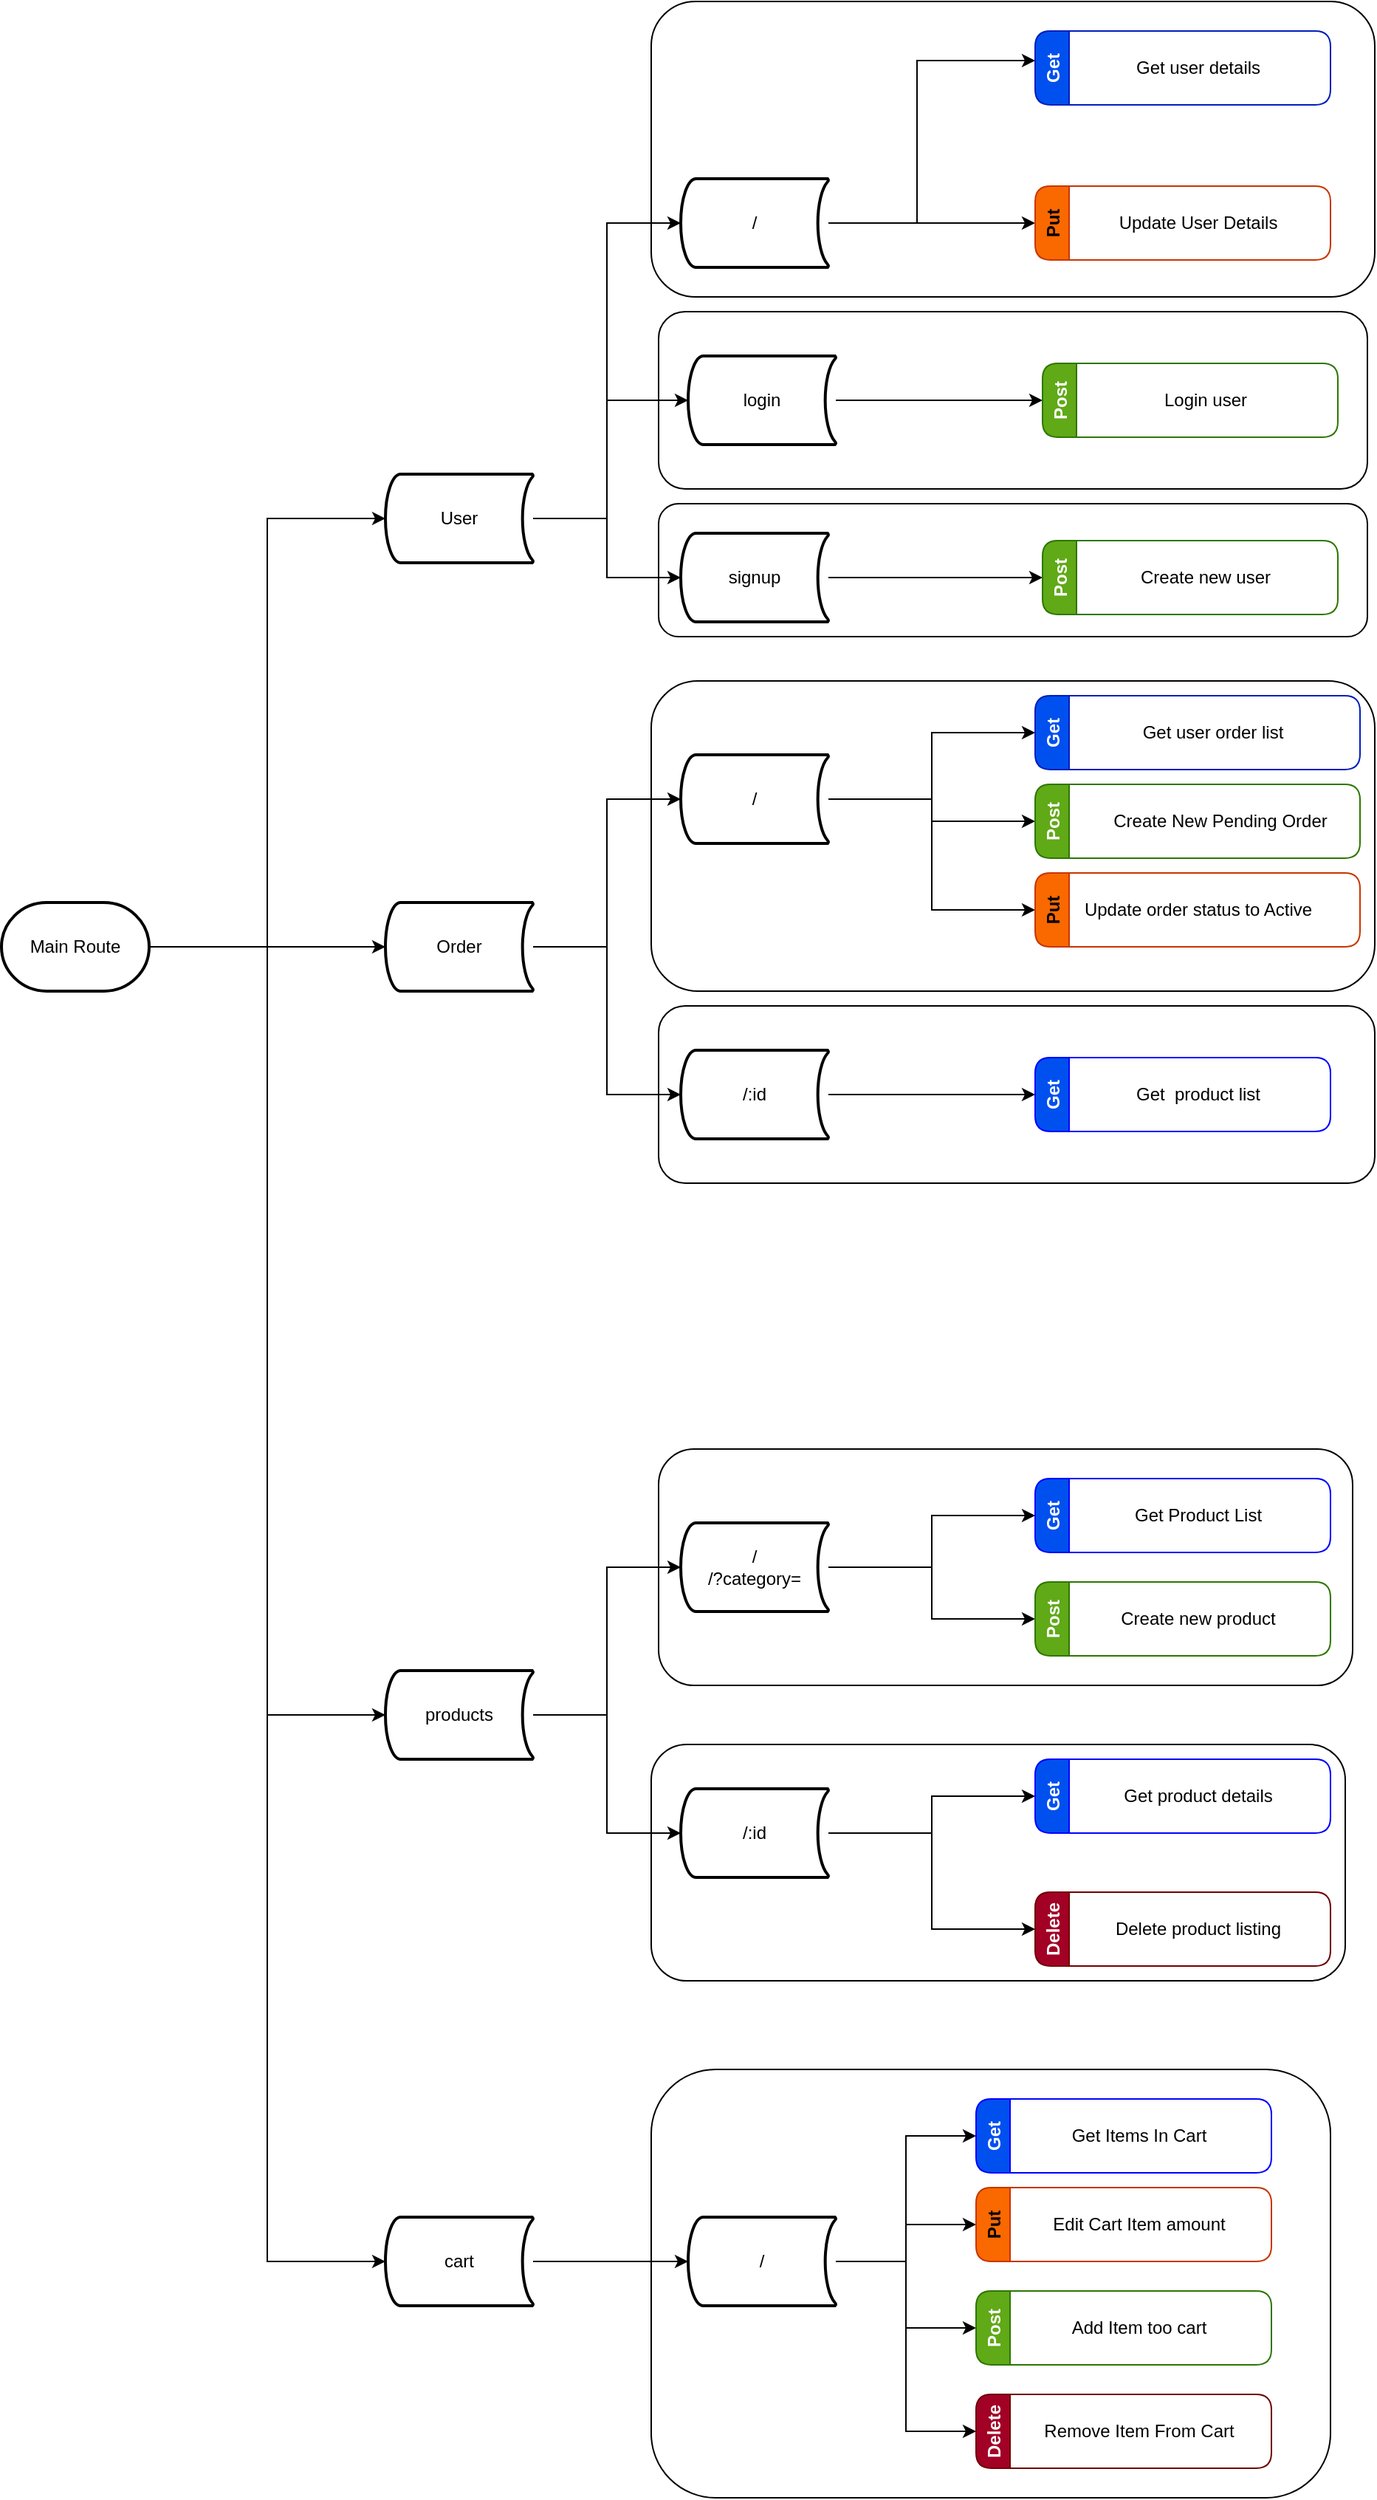 <mxfile version="19.0.3" type="device"><diagram id="nZ7SudFiqUvSSSgaW7J3" name="Page-1"><mxGraphModel dx="1597" dy="2086" grid="1" gridSize="10" guides="1" tooltips="1" connect="1" arrows="1" fold="1" page="1" pageScale="1" pageWidth="850" pageHeight="1100" math="0" shadow="0"><root><mxCell id="0"/><mxCell id="1" parent="0"/><mxCell id="utoI6_6kBgc8nuwsAvws-94" value="" style="rounded=1;whiteSpace=wrap;html=1;" parent="1" vertex="1"><mxGeometry x="540" y="1010" width="460" height="290" as="geometry"/></mxCell><mxCell id="utoI6_6kBgc8nuwsAvws-71" value="" style="rounded=1;whiteSpace=wrap;html=1;" parent="1" vertex="1"><mxGeometry x="540" y="790" width="470" height="160" as="geometry"/></mxCell><mxCell id="utoI6_6kBgc8nuwsAvws-62" value="" style="rounded=1;whiteSpace=wrap;html=1;" parent="1" vertex="1"><mxGeometry x="545" y="590" width="470" height="160" as="geometry"/></mxCell><mxCell id="utoI6_6kBgc8nuwsAvws-58" value="" style="rounded=1;whiteSpace=wrap;html=1;" parent="1" vertex="1"><mxGeometry x="545" y="-50" width="480" height="90" as="geometry"/></mxCell><mxCell id="utoI6_6kBgc8nuwsAvws-57" value="" style="rounded=1;whiteSpace=wrap;html=1;" parent="1" vertex="1"><mxGeometry x="545" y="-180" width="480" height="120" as="geometry"/></mxCell><mxCell id="utoI6_6kBgc8nuwsAvws-55" value="" style="rounded=1;whiteSpace=wrap;html=1;" parent="1" vertex="1"><mxGeometry x="540" y="-390" width="490" height="200" as="geometry"/></mxCell><mxCell id="utoI6_6kBgc8nuwsAvws-54" value="" style="rounded=1;whiteSpace=wrap;html=1;" parent="1" vertex="1"><mxGeometry x="545" y="290" width="485" height="120" as="geometry"/></mxCell><mxCell id="utoI6_6kBgc8nuwsAvws-53" value="" style="rounded=1;whiteSpace=wrap;html=1;" parent="1" vertex="1"><mxGeometry x="540" y="70" width="490" height="210" as="geometry"/></mxCell><mxCell id="utoI6_6kBgc8nuwsAvws-2" style="edgeStyle=orthogonalEdgeStyle;rounded=0;orthogonalLoop=1;jettySize=auto;html=1;entryX=0;entryY=0.5;entryDx=0;entryDy=0;entryPerimeter=0;" parent="1" source="utoI6_6kBgc8nuwsAvws-1" target="utoI6_6kBgc8nuwsAvws-3" edge="1"><mxGeometry relative="1" as="geometry"><mxPoint x="320" y="250" as="targetPoint"/></mxGeometry></mxCell><mxCell id="utoI6_6kBgc8nuwsAvws-6" style="edgeStyle=orthogonalEdgeStyle;rounded=0;orthogonalLoop=1;jettySize=auto;html=1;entryX=0;entryY=0.5;entryDx=0;entryDy=0;entryPerimeter=0;" parent="1" source="utoI6_6kBgc8nuwsAvws-1" target="utoI6_6kBgc8nuwsAvws-4" edge="1"><mxGeometry relative="1" as="geometry"><Array as="points"><mxPoint x="360" y="250"/></Array></mxGeometry></mxCell><mxCell id="utoI6_6kBgc8nuwsAvws-7" style="edgeStyle=orthogonalEdgeStyle;rounded=0;orthogonalLoop=1;jettySize=auto;html=1;entryX=0;entryY=0.5;entryDx=0;entryDy=0;entryPerimeter=0;" parent="1" source="utoI6_6kBgc8nuwsAvws-1" target="utoI6_6kBgc8nuwsAvws-5" edge="1"><mxGeometry relative="1" as="geometry"/></mxCell><mxCell id="utoI6_6kBgc8nuwsAvws-75" style="edgeStyle=orthogonalEdgeStyle;rounded=0;orthogonalLoop=1;jettySize=auto;html=1;entryX=0;entryY=0.5;entryDx=0;entryDy=0;entryPerimeter=0;" parent="1" source="utoI6_6kBgc8nuwsAvws-1" target="utoI6_6kBgc8nuwsAvws-74" edge="1"><mxGeometry relative="1" as="geometry"/></mxCell><mxCell id="utoI6_6kBgc8nuwsAvws-1" value="Main Route" style="strokeWidth=2;html=1;shape=mxgraph.flowchart.terminator;whiteSpace=wrap;" parent="1" vertex="1"><mxGeometry x="100" y="220" width="100" height="60" as="geometry"/></mxCell><mxCell id="utoI6_6kBgc8nuwsAvws-10" value="" style="edgeStyle=orthogonalEdgeStyle;rounded=0;orthogonalLoop=1;jettySize=auto;html=1;" parent="1" source="utoI6_6kBgc8nuwsAvws-3" target="utoI6_6kBgc8nuwsAvws-9" edge="1"><mxGeometry relative="1" as="geometry"><Array as="points"><mxPoint x="510" y="-40"/><mxPoint x="510" y="-120"/></Array></mxGeometry></mxCell><mxCell id="utoI6_6kBgc8nuwsAvws-12" value="" style="edgeStyle=orthogonalEdgeStyle;rounded=0;orthogonalLoop=1;jettySize=auto;html=1;" parent="1" source="utoI6_6kBgc8nuwsAvws-3" target="utoI6_6kBgc8nuwsAvws-11" edge="1"><mxGeometry relative="1" as="geometry"/></mxCell><mxCell id="utoI6_6kBgc8nuwsAvws-16" value="" style="edgeStyle=orthogonalEdgeStyle;rounded=0;orthogonalLoop=1;jettySize=auto;html=1;" parent="1" source="utoI6_6kBgc8nuwsAvws-3" target="utoI6_6kBgc8nuwsAvws-15" edge="1"><mxGeometry relative="1" as="geometry"><Array as="points"><mxPoint x="510" y="-40"/><mxPoint x="510" y="-240"/></Array></mxGeometry></mxCell><mxCell id="utoI6_6kBgc8nuwsAvws-3" value="User" style="strokeWidth=2;html=1;shape=mxgraph.flowchart.stored_data;whiteSpace=wrap;" parent="1" vertex="1"><mxGeometry x="360" y="-70" width="100" height="60" as="geometry"/></mxCell><mxCell id="utoI6_6kBgc8nuwsAvws-33" value="" style="edgeStyle=orthogonalEdgeStyle;rounded=0;orthogonalLoop=1;jettySize=auto;html=1;entryX=0;entryY=0.5;entryDx=0;entryDy=0;entryPerimeter=0;" parent="1" source="utoI6_6kBgc8nuwsAvws-4" target="utoI6_6kBgc8nuwsAvws-32" edge="1"><mxGeometry relative="1" as="geometry"><mxPoint x="570" y="150" as="targetPoint"/><Array as="points"><mxPoint x="510" y="250"/><mxPoint x="510" y="150"/></Array></mxGeometry></mxCell><mxCell id="utoI6_6kBgc8nuwsAvws-35" value="" style="edgeStyle=orthogonalEdgeStyle;rounded=0;orthogonalLoop=1;jettySize=auto;html=1;" parent="1" source="utoI6_6kBgc8nuwsAvws-4" target="utoI6_6kBgc8nuwsAvws-34" edge="1"><mxGeometry relative="1" as="geometry"><Array as="points"><mxPoint x="510" y="250"/><mxPoint x="510" y="350"/></Array></mxGeometry></mxCell><mxCell id="utoI6_6kBgc8nuwsAvws-4" value="Order" style="strokeWidth=2;html=1;shape=mxgraph.flowchart.stored_data;whiteSpace=wrap;" parent="1" vertex="1"><mxGeometry x="360" y="220" width="100" height="60" as="geometry"/></mxCell><mxCell id="utoI6_6kBgc8nuwsAvws-14" value="" style="edgeStyle=orthogonalEdgeStyle;rounded=0;orthogonalLoop=1;jettySize=auto;html=1;" parent="1" source="utoI6_6kBgc8nuwsAvws-5" target="utoI6_6kBgc8nuwsAvws-13" edge="1"><mxGeometry relative="1" as="geometry"><Array as="points"><mxPoint x="510" y="770"/><mxPoint x="510" y="670"/></Array></mxGeometry></mxCell><mxCell id="utoI6_6kBgc8nuwsAvws-61" value="" style="edgeStyle=orthogonalEdgeStyle;rounded=0;orthogonalLoop=1;jettySize=auto;html=1;" parent="1" source="utoI6_6kBgc8nuwsAvws-5" target="utoI6_6kBgc8nuwsAvws-60" edge="1"><mxGeometry relative="1" as="geometry"><Array as="points"><mxPoint x="510" y="770"/><mxPoint x="510" y="850"/></Array></mxGeometry></mxCell><mxCell id="utoI6_6kBgc8nuwsAvws-5" value="products" style="strokeWidth=2;html=1;shape=mxgraph.flowchart.stored_data;whiteSpace=wrap;" parent="1" vertex="1"><mxGeometry x="360" y="740" width="100" height="60" as="geometry"/></mxCell><mxCell id="utoI6_6kBgc8nuwsAvws-25" style="edgeStyle=orthogonalEdgeStyle;rounded=0;orthogonalLoop=1;jettySize=auto;html=1;entryX=0;entryY=0.5;entryDx=0;entryDy=0;" parent="1" source="utoI6_6kBgc8nuwsAvws-9" target="utoI6_6kBgc8nuwsAvws-23" edge="1"><mxGeometry relative="1" as="geometry"/></mxCell><mxCell id="utoI6_6kBgc8nuwsAvws-9" value="login" style="strokeWidth=2;html=1;shape=mxgraph.flowchart.stored_data;whiteSpace=wrap;" parent="1" vertex="1"><mxGeometry x="565" y="-150" width="100" height="60" as="geometry"/></mxCell><mxCell id="utoI6_6kBgc8nuwsAvws-27" style="edgeStyle=orthogonalEdgeStyle;rounded=0;orthogonalLoop=1;jettySize=auto;html=1;entryX=0;entryY=0.5;entryDx=0;entryDy=0;" parent="1" source="utoI6_6kBgc8nuwsAvws-11" target="utoI6_6kBgc8nuwsAvws-26" edge="1"><mxGeometry relative="1" as="geometry"/></mxCell><mxCell id="utoI6_6kBgc8nuwsAvws-11" value="signup" style="strokeWidth=2;html=1;shape=mxgraph.flowchart.stored_data;whiteSpace=wrap;" parent="1" vertex="1"><mxGeometry x="560" y="-30" width="100" height="60" as="geometry"/></mxCell><mxCell id="utoI6_6kBgc8nuwsAvws-72" style="edgeStyle=orthogonalEdgeStyle;rounded=0;orthogonalLoop=1;jettySize=auto;html=1;entryX=0;entryY=0.5;entryDx=0;entryDy=0;" parent="1" source="utoI6_6kBgc8nuwsAvws-13" target="utoI6_6kBgc8nuwsAvws-67" edge="1"><mxGeometry relative="1" as="geometry"/></mxCell><mxCell id="utoI6_6kBgc8nuwsAvws-73" style="edgeStyle=orthogonalEdgeStyle;rounded=0;orthogonalLoop=1;jettySize=auto;html=1;" parent="1" source="utoI6_6kBgc8nuwsAvws-13" target="utoI6_6kBgc8nuwsAvws-69" edge="1"><mxGeometry relative="1" as="geometry"/></mxCell><mxCell id="utoI6_6kBgc8nuwsAvws-13" value="/&lt;br&gt;/?category=" style="strokeWidth=2;html=1;shape=mxgraph.flowchart.stored_data;whiteSpace=wrap;" parent="1" vertex="1"><mxGeometry x="560" y="640" width="100" height="60" as="geometry"/></mxCell><mxCell id="utoI6_6kBgc8nuwsAvws-17" style="edgeStyle=orthogonalEdgeStyle;rounded=0;orthogonalLoop=1;jettySize=auto;html=1;" parent="1" source="utoI6_6kBgc8nuwsAvws-15" target="utoI6_6kBgc8nuwsAvws-18" edge="1"><mxGeometry relative="1" as="geometry"><mxPoint x="770" y="-340" as="targetPoint"/><Array as="points"><mxPoint x="720" y="-240"/><mxPoint x="720" y="-350"/></Array></mxGeometry></mxCell><mxCell id="utoI6_6kBgc8nuwsAvws-20" style="edgeStyle=orthogonalEdgeStyle;rounded=0;orthogonalLoop=1;jettySize=auto;html=1;entryX=0;entryY=0.5;entryDx=0;entryDy=0;" parent="1" source="utoI6_6kBgc8nuwsAvws-15" target="utoI6_6kBgc8nuwsAvws-24" edge="1"><mxGeometry relative="1" as="geometry"><mxPoint x="800" y="-240" as="targetPoint"/></mxGeometry></mxCell><mxCell id="utoI6_6kBgc8nuwsAvws-15" value="/" style="strokeWidth=2;html=1;shape=mxgraph.flowchart.stored_data;whiteSpace=wrap;" parent="1" vertex="1"><mxGeometry x="560" y="-270" width="100" height="60" as="geometry"/></mxCell><mxCell id="utoI6_6kBgc8nuwsAvws-18" value="Get" style="swimlane;horizontal=0;fillColor=#0050ef;fontColor=#ffffff;strokeColor=#001DBC;rounded=1;" parent="1" vertex="1"><mxGeometry x="800" y="-370" width="200" height="50" as="geometry"/></mxCell><mxCell id="utoI6_6kBgc8nuwsAvws-29" value="Get user details" style="text;html=1;align=center;verticalAlign=middle;resizable=0;points=[];autosize=1;strokeColor=none;fillColor=none;" parent="utoI6_6kBgc8nuwsAvws-18" vertex="1"><mxGeometry x="60" y="15" width="100" height="20" as="geometry"/></mxCell><mxCell id="utoI6_6kBgc8nuwsAvws-23" value="Post" style="swimlane;horizontal=0;fillColor=#60a917;fontColor=#ffffff;strokeColor=#2D7600;startSize=23;rounded=1;" parent="1" vertex="1"><mxGeometry x="805" y="-145" width="200" height="50" as="geometry"/></mxCell><mxCell id="utoI6_6kBgc8nuwsAvws-30" value="Login user" style="text;html=1;align=center;verticalAlign=middle;resizable=0;points=[];autosize=1;strokeColor=none;fillColor=none;" parent="utoI6_6kBgc8nuwsAvws-23" vertex="1"><mxGeometry x="75" y="15" width="70" height="20" as="geometry"/></mxCell><mxCell id="utoI6_6kBgc8nuwsAvws-24" value="Put" style="swimlane;horizontal=0;fillColor=#fa6800;fontColor=#000000;strokeColor=#C73500;startSize=23;rounded=1;" parent="1" vertex="1"><mxGeometry x="800" y="-265" width="200" height="50" as="geometry"/></mxCell><mxCell id="utoI6_6kBgc8nuwsAvws-28" value="Update User Details" style="text;html=1;align=center;verticalAlign=middle;resizable=0;points=[];autosize=1;strokeColor=none;fillColor=none;" parent="utoI6_6kBgc8nuwsAvws-24" vertex="1"><mxGeometry x="50" y="15" width="120" height="20" as="geometry"/></mxCell><mxCell id="utoI6_6kBgc8nuwsAvws-26" value="Post" style="swimlane;horizontal=0;fillColor=#60a917;fontColor=#ffffff;strokeColor=#2D7600;startSize=23;rounded=1;" parent="1" vertex="1"><mxGeometry x="805" y="-25" width="200" height="50" as="geometry"/></mxCell><mxCell id="utoI6_6kBgc8nuwsAvws-31" value="Create new user" style="text;html=1;align=center;verticalAlign=middle;resizable=0;points=[];autosize=1;strokeColor=none;fillColor=none;" parent="utoI6_6kBgc8nuwsAvws-26" vertex="1"><mxGeometry x="60" y="15" width="100" height="20" as="geometry"/></mxCell><mxCell id="utoI6_6kBgc8nuwsAvws-38" style="edgeStyle=orthogonalEdgeStyle;rounded=0;orthogonalLoop=1;jettySize=auto;html=1;entryX=0;entryY=0.5;entryDx=0;entryDy=0;" parent="1" source="utoI6_6kBgc8nuwsAvws-32" target="utoI6_6kBgc8nuwsAvws-36" edge="1"><mxGeometry relative="1" as="geometry"/></mxCell><mxCell id="utoI6_6kBgc8nuwsAvws-42" style="edgeStyle=orthogonalEdgeStyle;rounded=0;orthogonalLoop=1;jettySize=auto;html=1;entryX=0;entryY=0.5;entryDx=0;entryDy=0;" parent="1" source="utoI6_6kBgc8nuwsAvws-32" target="utoI6_6kBgc8nuwsAvws-40" edge="1"><mxGeometry relative="1" as="geometry"/></mxCell><mxCell id="7CZw5rfsKFWekNT_FiO_-4" style="edgeStyle=orthogonalEdgeStyle;rounded=0;orthogonalLoop=1;jettySize=auto;html=1;entryX=0;entryY=0.5;entryDx=0;entryDy=0;" parent="1" source="utoI6_6kBgc8nuwsAvws-32" target="7CZw5rfsKFWekNT_FiO_-2" edge="1"><mxGeometry relative="1" as="geometry"/></mxCell><mxCell id="utoI6_6kBgc8nuwsAvws-32" value="/" style="strokeWidth=2;html=1;shape=mxgraph.flowchart.stored_data;whiteSpace=wrap;" parent="1" vertex="1"><mxGeometry x="560" y="120" width="100" height="60" as="geometry"/></mxCell><mxCell id="utoI6_6kBgc8nuwsAvws-43" style="edgeStyle=orthogonalEdgeStyle;rounded=0;orthogonalLoop=1;jettySize=auto;html=1;entryX=0;entryY=0.5;entryDx=0;entryDy=0;" parent="1" source="utoI6_6kBgc8nuwsAvws-34" target="utoI6_6kBgc8nuwsAvws-44" edge="1"><mxGeometry relative="1" as="geometry"><mxPoint x="840" y="350" as="targetPoint"/></mxGeometry></mxCell><mxCell id="utoI6_6kBgc8nuwsAvws-34" value="/:id" style="strokeWidth=2;html=1;shape=mxgraph.flowchart.stored_data;whiteSpace=wrap;" parent="1" vertex="1"><mxGeometry x="560" y="320" width="100" height="60" as="geometry"/></mxCell><mxCell id="utoI6_6kBgc8nuwsAvws-36" value="Get" style="swimlane;horizontal=0;fillColor=#0050ef;fontColor=#ffffff;strokeColor=#001DBC;rounded=1;" parent="1" vertex="1"><mxGeometry x="800" y="80" width="220" height="50" as="geometry"/></mxCell><mxCell id="utoI6_6kBgc8nuwsAvws-37" value="Get user order list" style="text;html=1;align=center;verticalAlign=middle;resizable=0;points=[];autosize=1;strokeColor=none;fillColor=none;" parent="utoI6_6kBgc8nuwsAvws-36" vertex="1"><mxGeometry x="65" y="15" width="110" height="20" as="geometry"/></mxCell><mxCell id="utoI6_6kBgc8nuwsAvws-40" value="Post" style="swimlane;horizontal=0;fillColor=#60a917;fontColor=#ffffff;strokeColor=#2D7600;startSize=23;rounded=1;" parent="1" vertex="1"><mxGeometry x="800" y="140" width="220" height="50" as="geometry"/></mxCell><mxCell id="utoI6_6kBgc8nuwsAvws-41" value="Create New Pending Order" style="text;html=1;align=center;verticalAlign=middle;resizable=0;points=[];autosize=1;strokeColor=none;fillColor=none;" parent="utoI6_6kBgc8nuwsAvws-40" vertex="1"><mxGeometry x="45" y="15" width="160" height="20" as="geometry"/></mxCell><mxCell id="utoI6_6kBgc8nuwsAvws-44" value="Get" style="swimlane;horizontal=0;fillColor=#0050ef;fontColor=#ffffff;strokeColor=#0000FF;rounded=1;" parent="1" vertex="1"><mxGeometry x="800" y="325" width="200" height="50" as="geometry"/></mxCell><mxCell id="utoI6_6kBgc8nuwsAvws-45" value="Get&amp;nbsp; product list" style="text;html=1;align=center;verticalAlign=middle;resizable=0;points=[];autosize=1;strokeColor=none;fillColor=none;" parent="utoI6_6kBgc8nuwsAvws-44" vertex="1"><mxGeometry x="60" y="15" width="100" height="20" as="geometry"/></mxCell><mxCell id="7CZw5rfsKFWekNT_FiO_-1" style="edgeStyle=orthogonalEdgeStyle;rounded=0;orthogonalLoop=1;jettySize=auto;html=1;entryX=0;entryY=0.5;entryDx=0;entryDy=0;" parent="1" source="utoI6_6kBgc8nuwsAvws-60" target="utoI6_6kBgc8nuwsAvws-65" edge="1"><mxGeometry relative="1" as="geometry"/></mxCell><mxCell id="7CZw5rfsKFWekNT_FiO_-7" style="edgeStyle=orthogonalEdgeStyle;rounded=0;orthogonalLoop=1;jettySize=auto;html=1;entryX=0;entryY=0.5;entryDx=0;entryDy=0;" parent="1" source="utoI6_6kBgc8nuwsAvws-60" target="7CZw5rfsKFWekNT_FiO_-5" edge="1"><mxGeometry relative="1" as="geometry"/></mxCell><mxCell id="utoI6_6kBgc8nuwsAvws-60" value="/:id" style="strokeWidth=2;html=1;shape=mxgraph.flowchart.stored_data;whiteSpace=wrap;" parent="1" vertex="1"><mxGeometry x="560" y="820" width="100" height="60" as="geometry"/></mxCell><mxCell id="utoI6_6kBgc8nuwsAvws-65" value="Delete" style="swimlane;horizontal=0;fillColor=#a20025;fontColor=#ffffff;strokeColor=#6F0000;startSize=23;rounded=1;" parent="1" vertex="1"><mxGeometry x="800" y="890" width="200" height="50" as="geometry"/></mxCell><mxCell id="utoI6_6kBgc8nuwsAvws-66" value="Delete product listing" style="text;html=1;align=center;verticalAlign=middle;resizable=0;points=[];autosize=1;strokeColor=none;fillColor=none;" parent="utoI6_6kBgc8nuwsAvws-65" vertex="1"><mxGeometry x="45" y="15" width="130" height="20" as="geometry"/></mxCell><mxCell id="utoI6_6kBgc8nuwsAvws-67" value="Get" style="swimlane;horizontal=0;fillColor=#0050ef;fontColor=#ffffff;strokeColor=#0000FF;rounded=1;" parent="1" vertex="1"><mxGeometry x="800" y="610" width="200" height="50" as="geometry"/></mxCell><mxCell id="utoI6_6kBgc8nuwsAvws-68" value="Get Product List" style="text;html=1;align=center;verticalAlign=middle;resizable=0;points=[];autosize=1;strokeColor=none;fillColor=none;" parent="utoI6_6kBgc8nuwsAvws-67" vertex="1"><mxGeometry x="60" y="15" width="100" height="20" as="geometry"/></mxCell><mxCell id="utoI6_6kBgc8nuwsAvws-69" value="Post" style="swimlane;horizontal=0;fillColor=#60a917;fontColor=#ffffff;strokeColor=#2D7600;startSize=23;rounded=1;" parent="1" vertex="1"><mxGeometry x="800" y="680" width="200" height="50" as="geometry"/></mxCell><mxCell id="utoI6_6kBgc8nuwsAvws-70" value="Create new product" style="text;html=1;align=center;verticalAlign=middle;resizable=0;points=[];autosize=1;strokeColor=none;fillColor=none;" parent="utoI6_6kBgc8nuwsAvws-69" vertex="1"><mxGeometry x="50" y="15" width="120" height="20" as="geometry"/></mxCell><mxCell id="utoI6_6kBgc8nuwsAvws-81" style="edgeStyle=orthogonalEdgeStyle;rounded=0;orthogonalLoop=1;jettySize=auto;html=1;entryX=0;entryY=0.5;entryDx=0;entryDy=0;entryPerimeter=0;" parent="1" source="utoI6_6kBgc8nuwsAvws-74" target="utoI6_6kBgc8nuwsAvws-76" edge="1"><mxGeometry relative="1" as="geometry"/></mxCell><mxCell id="utoI6_6kBgc8nuwsAvws-74" value="cart" style="strokeWidth=2;html=1;shape=mxgraph.flowchart.stored_data;whiteSpace=wrap;" parent="1" vertex="1"><mxGeometry x="360" y="1110" width="100" height="60" as="geometry"/></mxCell><mxCell id="utoI6_6kBgc8nuwsAvws-90" style="edgeStyle=orthogonalEdgeStyle;rounded=0;orthogonalLoop=1;jettySize=auto;html=1;entryX=0;entryY=0.5;entryDx=0;entryDy=0;" parent="1" source="utoI6_6kBgc8nuwsAvws-76" target="utoI6_6kBgc8nuwsAvws-82" edge="1"><mxGeometry relative="1" as="geometry"/></mxCell><mxCell id="utoI6_6kBgc8nuwsAvws-91" style="edgeStyle=orthogonalEdgeStyle;rounded=0;orthogonalLoop=1;jettySize=auto;html=1;entryX=0;entryY=0.5;entryDx=0;entryDy=0;" parent="1" source="utoI6_6kBgc8nuwsAvws-76" target="utoI6_6kBgc8nuwsAvws-88" edge="1"><mxGeometry relative="1" as="geometry"/></mxCell><mxCell id="utoI6_6kBgc8nuwsAvws-92" style="edgeStyle=orthogonalEdgeStyle;rounded=0;orthogonalLoop=1;jettySize=auto;html=1;entryX=0;entryY=0.5;entryDx=0;entryDy=0;" parent="1" source="utoI6_6kBgc8nuwsAvws-76" target="utoI6_6kBgc8nuwsAvws-86" edge="1"><mxGeometry relative="1" as="geometry"/></mxCell><mxCell id="utoI6_6kBgc8nuwsAvws-93" style="edgeStyle=orthogonalEdgeStyle;rounded=0;orthogonalLoop=1;jettySize=auto;html=1;entryX=0;entryY=0.5;entryDx=0;entryDy=0;" parent="1" source="utoI6_6kBgc8nuwsAvws-76" target="utoI6_6kBgc8nuwsAvws-84" edge="1"><mxGeometry relative="1" as="geometry"/></mxCell><mxCell id="utoI6_6kBgc8nuwsAvws-76" value="/" style="strokeWidth=2;html=1;shape=mxgraph.flowchart.stored_data;whiteSpace=wrap;" parent="1" vertex="1"><mxGeometry x="565" y="1110" width="100" height="60" as="geometry"/></mxCell><mxCell id="utoI6_6kBgc8nuwsAvws-82" value="Get" style="swimlane;horizontal=0;fillColor=#0050ef;fontColor=#ffffff;strokeColor=#0000FF;rounded=1;" parent="1" vertex="1"><mxGeometry x="760" y="1030" width="200" height="50" as="geometry"/></mxCell><mxCell id="utoI6_6kBgc8nuwsAvws-83" value="Get Items In Cart" style="text;html=1;align=center;verticalAlign=middle;resizable=0;points=[];autosize=1;strokeColor=none;fillColor=none;" parent="utoI6_6kBgc8nuwsAvws-82" vertex="1"><mxGeometry x="55" y="15" width="110" height="20" as="geometry"/></mxCell><mxCell id="utoI6_6kBgc8nuwsAvws-84" value="Delete" style="swimlane;horizontal=0;fillColor=#a20025;fontColor=#ffffff;strokeColor=#6F0000;startSize=23;rounded=1;" parent="1" vertex="1"><mxGeometry x="760" y="1230" width="200" height="50" as="geometry"/></mxCell><mxCell id="utoI6_6kBgc8nuwsAvws-85" value="Remove Item From Cart" style="text;html=1;align=center;verticalAlign=middle;resizable=0;points=[];autosize=1;strokeColor=none;fillColor=none;" parent="utoI6_6kBgc8nuwsAvws-84" vertex="1"><mxGeometry x="40" y="15" width="140" height="20" as="geometry"/></mxCell><mxCell id="utoI6_6kBgc8nuwsAvws-86" value="Post" style="swimlane;horizontal=0;fillColor=#60a917;fontColor=#ffffff;strokeColor=#2D7600;startSize=23;rounded=1;" parent="1" vertex="1"><mxGeometry x="760" y="1160" width="200" height="50" as="geometry"/></mxCell><mxCell id="utoI6_6kBgc8nuwsAvws-87" value="Add Item too cart" style="text;html=1;align=center;verticalAlign=middle;resizable=0;points=[];autosize=1;strokeColor=none;fillColor=none;" parent="utoI6_6kBgc8nuwsAvws-86" vertex="1"><mxGeometry x="55" y="15" width="110" height="20" as="geometry"/></mxCell><mxCell id="utoI6_6kBgc8nuwsAvws-88" value="Put" style="swimlane;horizontal=0;fillColor=#fa6800;fontColor=#000000;strokeColor=#C73500;startSize=23;rounded=1;" parent="1" vertex="1"><mxGeometry x="760" y="1090" width="200" height="50" as="geometry"/></mxCell><mxCell id="utoI6_6kBgc8nuwsAvws-89" value="Edit Cart Item amount" style="text;html=1;align=center;verticalAlign=middle;resizable=0;points=[];autosize=1;strokeColor=none;fillColor=none;rounded=1;" parent="utoI6_6kBgc8nuwsAvws-88" vertex="1"><mxGeometry x="45" y="15" width="130" height="20" as="geometry"/></mxCell><mxCell id="7CZw5rfsKFWekNT_FiO_-2" value="Put" style="swimlane;horizontal=0;fillColor=#fa6800;fontColor=#000000;strokeColor=#C73500;startSize=23;rounded=1;" parent="1" vertex="1"><mxGeometry x="800" y="200" width="220" height="50" as="geometry"/></mxCell><mxCell id="7CZw5rfsKFWekNT_FiO_-3" value="Update order status to Active" style="text;html=1;align=center;verticalAlign=middle;resizable=0;points=[];autosize=1;strokeColor=none;fillColor=none;" parent="7CZw5rfsKFWekNT_FiO_-2" vertex="1"><mxGeometry x="25" y="15" width="170" height="20" as="geometry"/></mxCell><mxCell id="7CZw5rfsKFWekNT_FiO_-5" value="Get" style="swimlane;horizontal=0;fillColor=#0050ef;fontColor=#ffffff;strokeColor=#0000FF;rounded=1;" parent="1" vertex="1"><mxGeometry x="800" y="800" width="200" height="50" as="geometry"/></mxCell><mxCell id="7CZw5rfsKFWekNT_FiO_-6" value="Get product details" style="text;html=1;align=center;verticalAlign=middle;resizable=0;points=[];autosize=1;strokeColor=none;fillColor=none;" parent="7CZw5rfsKFWekNT_FiO_-5" vertex="1"><mxGeometry x="50" y="15" width="120" height="20" as="geometry"/></mxCell></root></mxGraphModel></diagram></mxfile>